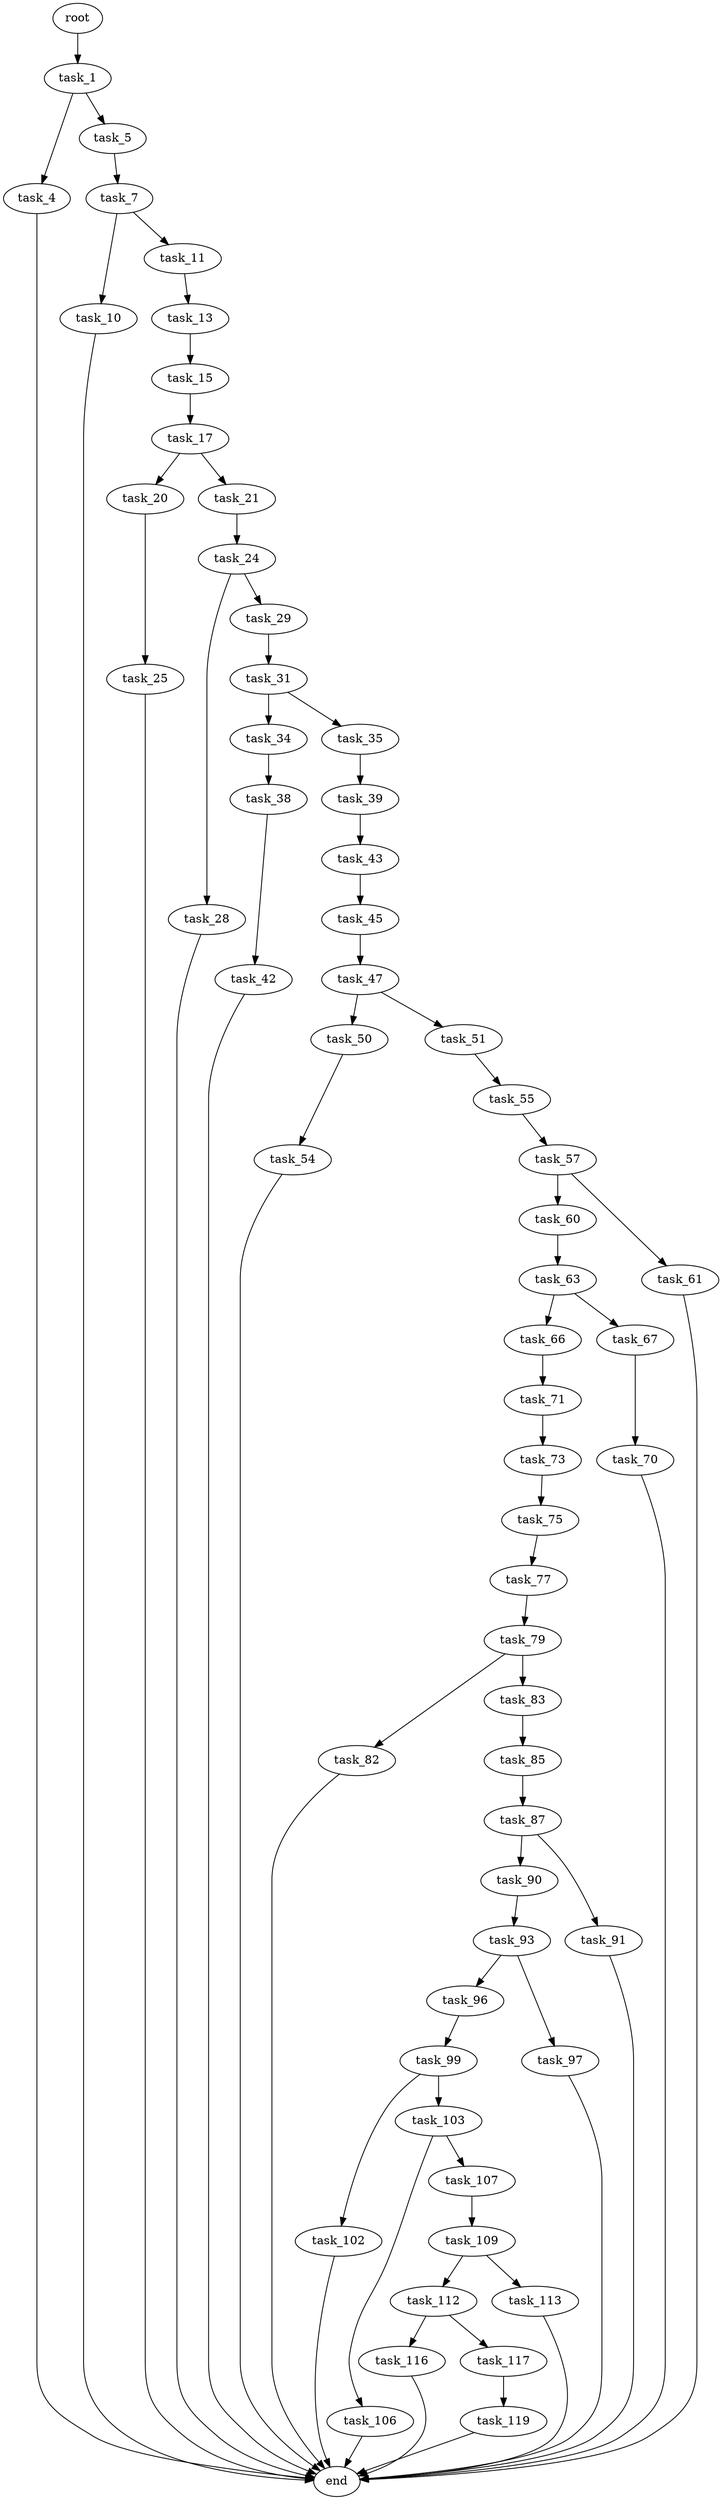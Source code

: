 digraph G {
  root [size="0.000000"];
  task_1 [size="68719476736.000000"];
  task_4 [size="1940970781.000000"];
  task_5 [size="17205410394.000000"];
  end [size="0.000000"];
  task_7 [size="937241482230.000000"];
  task_10 [size="653866963672.000000"];
  task_11 [size="1510972672.000000"];
  task_13 [size="549755813888.000000"];
  task_15 [size="311495743809.000000"];
  task_17 [size="347298065984.000000"];
  task_20 [size="368293445632.000000"];
  task_21 [size="525811609427.000000"];
  task_25 [size="134217728000.000000"];
  task_24 [size="34694461513.000000"];
  task_28 [size="1333538662936.000000"];
  task_29 [size="39339873961.000000"];
  task_31 [size="68719476736.000000"];
  task_34 [size="570767969.000000"];
  task_35 [size="40025562198.000000"];
  task_38 [size="1019657600925.000000"];
  task_39 [size="141352055568.000000"];
  task_42 [size="7305071064.000000"];
  task_43 [size="1023474624167.000000"];
  task_45 [size="99411617490.000000"];
  task_47 [size="28991029248.000000"];
  task_50 [size="782757789696.000000"];
  task_51 [size="782757789696.000000"];
  task_54 [size="707140975736.000000"];
  task_55 [size="3739369397.000000"];
  task_57 [size="1089549385768.000000"];
  task_60 [size="26163645148.000000"];
  task_61 [size="101772724343.000000"];
  task_63 [size="231928233984.000000"];
  task_66 [size="9747971700.000000"];
  task_67 [size="231928233984.000000"];
  task_71 [size="1073741824000.000000"];
  task_70 [size="134217728000.000000"];
  task_73 [size="206363610328.000000"];
  task_75 [size="549755813888.000000"];
  task_77 [size="135090041852.000000"];
  task_79 [size="4142485321.000000"];
  task_82 [size="352650175800.000000"];
  task_83 [size="8570827159.000000"];
  task_85 [size="9511702942.000000"];
  task_87 [size="2150637462.000000"];
  task_90 [size="578908758009.000000"];
  task_91 [size="549755813888.000000"];
  task_93 [size="549755813888.000000"];
  task_96 [size="9881802676.000000"];
  task_97 [size="184602267728.000000"];
  task_99 [size="8589934592.000000"];
  task_102 [size="73593256988.000000"];
  task_103 [size="134217728000.000000"];
  task_106 [size="731092155.000000"];
  task_107 [size="20591320516.000000"];
  task_109 [size="1073741824000.000000"];
  task_112 [size="1413740854.000000"];
  task_113 [size="1383077556524.000000"];
  task_116 [size="978728962.000000"];
  task_117 [size="43162730924.000000"];
  task_119 [size="3884574193.000000"];

  root -> task_1 [size="1.000000"];
  task_1 -> task_4 [size="134217728.000000"];
  task_1 -> task_5 [size="134217728.000000"];
  task_4 -> end [size="1.000000"];
  task_5 -> task_7 [size="301989888.000000"];
  task_7 -> task_10 [size="679477248.000000"];
  task_7 -> task_11 [size="679477248.000000"];
  task_10 -> end [size="1.000000"];
  task_11 -> task_13 [size="33554432.000000"];
  task_13 -> task_15 [size="536870912.000000"];
  task_15 -> task_17 [size="838860800.000000"];
  task_17 -> task_20 [size="301989888.000000"];
  task_17 -> task_21 [size="301989888.000000"];
  task_20 -> task_25 [size="411041792.000000"];
  task_21 -> task_24 [size="838860800.000000"];
  task_25 -> end [size="1.000000"];
  task_24 -> task_28 [size="679477248.000000"];
  task_24 -> task_29 [size="679477248.000000"];
  task_28 -> end [size="1.000000"];
  task_29 -> task_31 [size="679477248.000000"];
  task_31 -> task_34 [size="134217728.000000"];
  task_31 -> task_35 [size="134217728.000000"];
  task_34 -> task_38 [size="33554432.000000"];
  task_35 -> task_39 [size="33554432.000000"];
  task_38 -> task_42 [size="838860800.000000"];
  task_39 -> task_43 [size="134217728.000000"];
  task_42 -> end [size="1.000000"];
  task_43 -> task_45 [size="679477248.000000"];
  task_45 -> task_47 [size="75497472.000000"];
  task_47 -> task_50 [size="75497472.000000"];
  task_47 -> task_51 [size="75497472.000000"];
  task_50 -> task_54 [size="679477248.000000"];
  task_51 -> task_55 [size="679477248.000000"];
  task_54 -> end [size="1.000000"];
  task_55 -> task_57 [size="75497472.000000"];
  task_57 -> task_60 [size="679477248.000000"];
  task_57 -> task_61 [size="679477248.000000"];
  task_60 -> task_63 [size="33554432.000000"];
  task_61 -> end [size="1.000000"];
  task_63 -> task_66 [size="301989888.000000"];
  task_63 -> task_67 [size="301989888.000000"];
  task_66 -> task_71 [size="33554432.000000"];
  task_67 -> task_70 [size="301989888.000000"];
  task_71 -> task_73 [size="838860800.000000"];
  task_70 -> end [size="1.000000"];
  task_73 -> task_75 [size="838860800.000000"];
  task_75 -> task_77 [size="536870912.000000"];
  task_77 -> task_79 [size="411041792.000000"];
  task_79 -> task_82 [size="75497472.000000"];
  task_79 -> task_83 [size="75497472.000000"];
  task_82 -> end [size="1.000000"];
  task_83 -> task_85 [size="209715200.000000"];
  task_85 -> task_87 [size="301989888.000000"];
  task_87 -> task_90 [size="134217728.000000"];
  task_87 -> task_91 [size="134217728.000000"];
  task_90 -> task_93 [size="411041792.000000"];
  task_91 -> end [size="1.000000"];
  task_93 -> task_96 [size="536870912.000000"];
  task_93 -> task_97 [size="536870912.000000"];
  task_96 -> task_99 [size="536870912.000000"];
  task_97 -> end [size="1.000000"];
  task_99 -> task_102 [size="33554432.000000"];
  task_99 -> task_103 [size="33554432.000000"];
  task_102 -> end [size="1.000000"];
  task_103 -> task_106 [size="209715200.000000"];
  task_103 -> task_107 [size="209715200.000000"];
  task_106 -> end [size="1.000000"];
  task_107 -> task_109 [size="536870912.000000"];
  task_109 -> task_112 [size="838860800.000000"];
  task_109 -> task_113 [size="838860800.000000"];
  task_112 -> task_116 [size="75497472.000000"];
  task_112 -> task_117 [size="75497472.000000"];
  task_113 -> end [size="1.000000"];
  task_116 -> end [size="1.000000"];
  task_117 -> task_119 [size="33554432.000000"];
  task_119 -> end [size="1.000000"];
}
